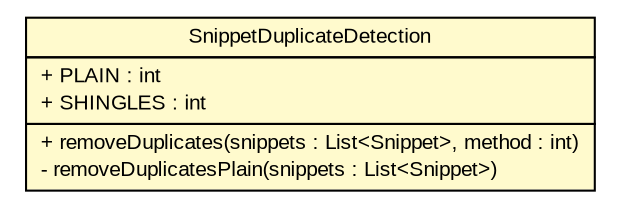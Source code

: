 #!/usr/local/bin/dot
#
# Class diagram 
# Generated by UMLGraph version 5.2 (http://www.umlgraph.org/)
#

digraph G {
	edge [fontname="arial",fontsize=10,labelfontname="arial",labelfontsize=10];
	node [fontname="arial",fontsize=10,shape=plaintext];
	nodesep=0.25;
	ranksep=0.5;
	// tud.iir.extraction.snippet.SnippetDuplicateDetection
	c32570 [label=<<table title="tud.iir.extraction.snippet.SnippetDuplicateDetection" border="0" cellborder="1" cellspacing="0" cellpadding="2" port="p" bgcolor="lemonChiffon" href="./SnippetDuplicateDetection.html">
		<tr><td><table border="0" cellspacing="0" cellpadding="1">
<tr><td align="center" balign="center"> SnippetDuplicateDetection </td></tr>
		</table></td></tr>
		<tr><td><table border="0" cellspacing="0" cellpadding="1">
<tr><td align="left" balign="left"> + PLAIN : int </td></tr>
<tr><td align="left" balign="left"> + SHINGLES : int </td></tr>
		</table></td></tr>
		<tr><td><table border="0" cellspacing="0" cellpadding="1">
<tr><td align="left" balign="left"> + removeDuplicates(snippets : List&lt;Snippet&gt;, method : int) </td></tr>
<tr><td align="left" balign="left"> - removeDuplicatesPlain(snippets : List&lt;Snippet&gt;) </td></tr>
		</table></td></tr>
		</table>>, fontname="arial", fontcolor="black", fontsize=10.0];
}

